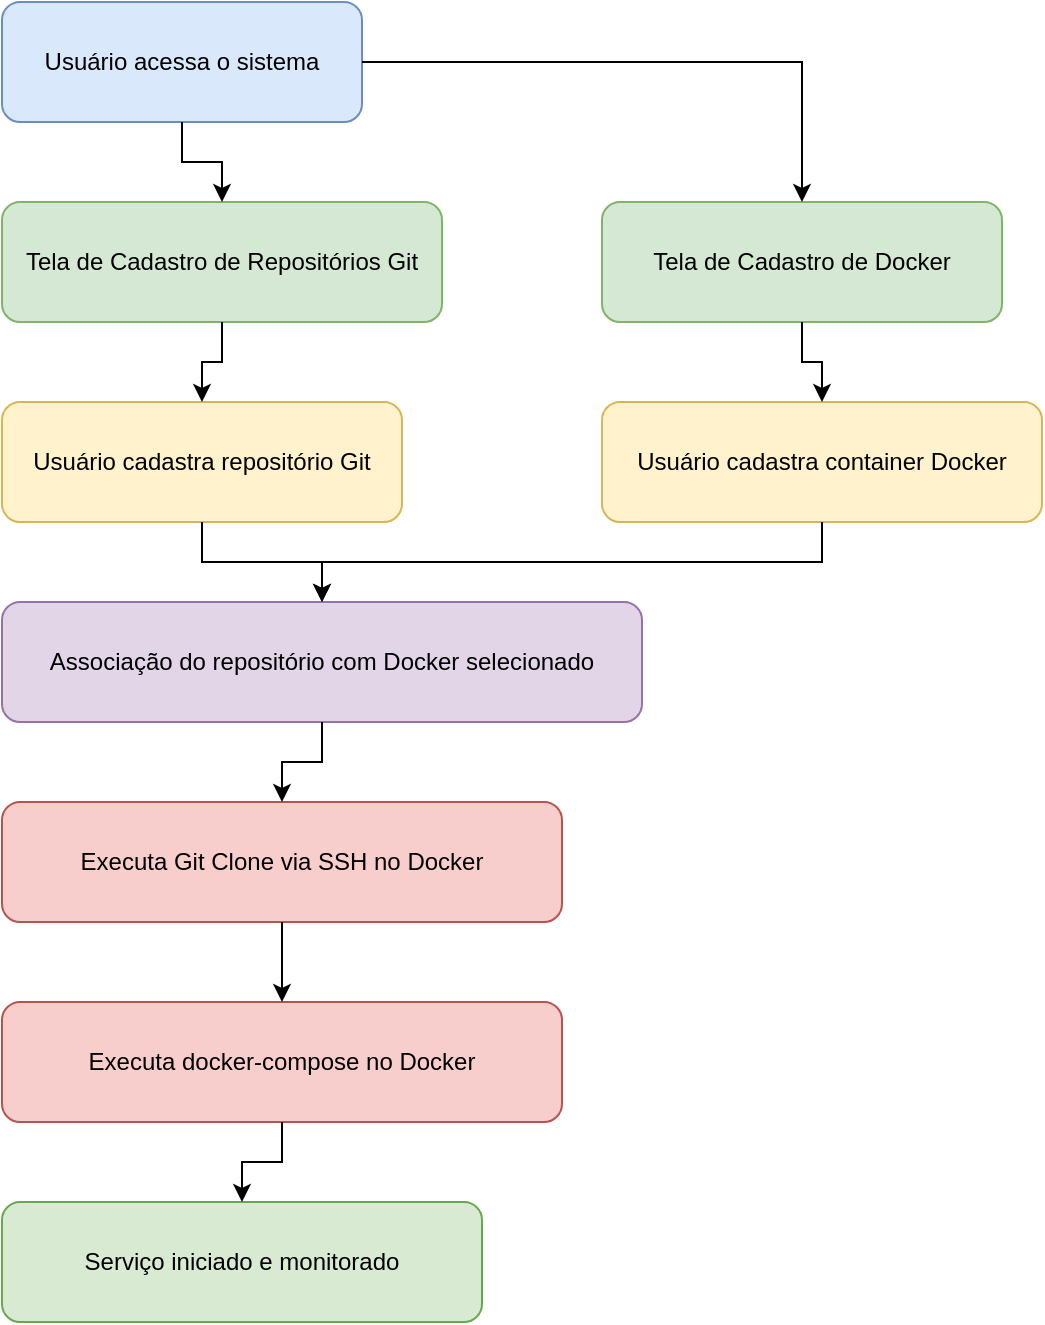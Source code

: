 <mxfile version="26.2.4">
  <diagram id="C5RBs43oDa-KdzZeNtuy" name="Page-1">
    <mxGraphModel dx="1428" dy="743" grid="1" gridSize="10" guides="1" tooltips="1" connect="1" arrows="1" fold="1" page="1" pageScale="1" pageWidth="827" pageHeight="1169" math="0" shadow="0">
      <root>
        <mxCell id="WIyWlLk6GJQsqaUBKTNV-0" />
        <mxCell id="WIyWlLk6GJQsqaUBKTNV-1" parent="WIyWlLk6GJQsqaUBKTNV-0" />
        <mxCell id="I9n1Xz8z1GgVRIbq50Ev-0" value="Usuário acessa o sistema" style="rounded=1;whiteSpace=wrap;html=1;fillColor=#dae8fc;strokeColor=#6c8ebf;" vertex="1" parent="WIyWlLk6GJQsqaUBKTNV-1">
          <mxGeometry x="190" y="140" width="180" height="60" as="geometry" />
        </mxCell>
        <mxCell id="I9n1Xz8z1GgVRIbq50Ev-1" value="Tela de Cadastro de Repositórios Git" style="rounded=1;whiteSpace=wrap;html=1;fillColor=#d5e8d4;strokeColor=#82b366;" vertex="1" parent="WIyWlLk6GJQsqaUBKTNV-1">
          <mxGeometry x="190" y="240" width="220" height="60" as="geometry" />
        </mxCell>
        <mxCell id="I9n1Xz8z1GgVRIbq50Ev-2" value="Usuário cadastra repositório Git" style="rounded=1;whiteSpace=wrap;html=1;fillColor=#fff2cc;strokeColor=#d6b656;" vertex="1" parent="WIyWlLk6GJQsqaUBKTNV-1">
          <mxGeometry x="190" y="340" width="200" height="60" as="geometry" />
        </mxCell>
        <mxCell id="I9n1Xz8z1GgVRIbq50Ev-3" value="Tela de Cadastro de Docker" style="rounded=1;whiteSpace=wrap;html=1;fillColor=#d5e8d4;strokeColor=#82b366;" vertex="1" parent="WIyWlLk6GJQsqaUBKTNV-1">
          <mxGeometry x="490" y="240" width="200" height="60" as="geometry" />
        </mxCell>
        <mxCell id="I9n1Xz8z1GgVRIbq50Ev-4" value="Usuário cadastra container Docker" style="rounded=1;whiteSpace=wrap;html=1;fillColor=#fff2cc;strokeColor=#d6b656;" vertex="1" parent="WIyWlLk6GJQsqaUBKTNV-1">
          <mxGeometry x="490" y="340" width="220" height="60" as="geometry" />
        </mxCell>
        <mxCell id="I9n1Xz8z1GgVRIbq50Ev-5" value="Associação do repositório com Docker selecionado" style="rounded=1;whiteSpace=wrap;html=1;fillColor=#e1d5e7;strokeColor=#9673a6;" vertex="1" parent="WIyWlLk6GJQsqaUBKTNV-1">
          <mxGeometry x="190" y="440" width="320" height="60" as="geometry" />
        </mxCell>
        <mxCell id="I9n1Xz8z1GgVRIbq50Ev-6" value="Executa Git Clone via SSH no Docker" style="rounded=1;whiteSpace=wrap;html=1;fillColor=#f8cecc;strokeColor=#b85450;" vertex="1" parent="WIyWlLk6GJQsqaUBKTNV-1">
          <mxGeometry x="190" y="540" width="280" height="60" as="geometry" />
        </mxCell>
        <mxCell id="I9n1Xz8z1GgVRIbq50Ev-7" value="Executa docker-compose no Docker" style="rounded=1;whiteSpace=wrap;html=1;fillColor=#f8cecc;strokeColor=#b85450;" vertex="1" parent="WIyWlLk6GJQsqaUBKTNV-1">
          <mxGeometry x="190" y="640" width="280" height="60" as="geometry" />
        </mxCell>
        <mxCell id="I9n1Xz8z1GgVRIbq50Ev-8" value="Serviço iniciado e monitorado" style="rounded=1;whiteSpace=wrap;html=1;fillColor=#d9ead3;strokeColor=#6aa84f;" vertex="1" parent="WIyWlLk6GJQsqaUBKTNV-1">
          <mxGeometry x="190" y="740" width="240" height="60" as="geometry" />
        </mxCell>
        <mxCell id="I9n1Xz8z1GgVRIbq50Ev-9" style="edgeStyle=orthogonalEdgeStyle;rounded=0;orthogonalLoop=1;jettySize=auto;html=1;" edge="1" parent="WIyWlLk6GJQsqaUBKTNV-1" source="I9n1Xz8z1GgVRIbq50Ev-0" target="I9n1Xz8z1GgVRIbq50Ev-1">
          <mxGeometry relative="1" as="geometry" />
        </mxCell>
        <mxCell id="I9n1Xz8z1GgVRIbq50Ev-10" style="edgeStyle=orthogonalEdgeStyle;rounded=0;orthogonalLoop=1;jettySize=auto;html=1;" edge="1" parent="WIyWlLk6GJQsqaUBKTNV-1" source="I9n1Xz8z1GgVRIbq50Ev-0" target="I9n1Xz8z1GgVRIbq50Ev-3">
          <mxGeometry relative="1" as="geometry" />
        </mxCell>
        <mxCell id="I9n1Xz8z1GgVRIbq50Ev-11" style="edgeStyle=orthogonalEdgeStyle;rounded=0;orthogonalLoop=1;jettySize=auto;html=1;" edge="1" parent="WIyWlLk6GJQsqaUBKTNV-1" source="I9n1Xz8z1GgVRIbq50Ev-1" target="I9n1Xz8z1GgVRIbq50Ev-2">
          <mxGeometry relative="1" as="geometry" />
        </mxCell>
        <mxCell id="I9n1Xz8z1GgVRIbq50Ev-12" style="edgeStyle=orthogonalEdgeStyle;rounded=0;orthogonalLoop=1;jettySize=auto;html=1;" edge="1" parent="WIyWlLk6GJQsqaUBKTNV-1" source="I9n1Xz8z1GgVRIbq50Ev-3" target="I9n1Xz8z1GgVRIbq50Ev-4">
          <mxGeometry relative="1" as="geometry" />
        </mxCell>
        <mxCell id="I9n1Xz8z1GgVRIbq50Ev-13" style="edgeStyle=orthogonalEdgeStyle;rounded=0;orthogonalLoop=1;jettySize=auto;html=1;" edge="1" parent="WIyWlLk6GJQsqaUBKTNV-1" source="I9n1Xz8z1GgVRIbq50Ev-2" target="I9n1Xz8z1GgVRIbq50Ev-5">
          <mxGeometry relative="1" as="geometry" />
        </mxCell>
        <mxCell id="I9n1Xz8z1GgVRIbq50Ev-14" style="edgeStyle=orthogonalEdgeStyle;rounded=0;orthogonalLoop=1;jettySize=auto;html=1;" edge="1" parent="WIyWlLk6GJQsqaUBKTNV-1" source="I9n1Xz8z1GgVRIbq50Ev-4" target="I9n1Xz8z1GgVRIbq50Ev-5">
          <mxGeometry relative="1" as="geometry" />
        </mxCell>
        <mxCell id="I9n1Xz8z1GgVRIbq50Ev-15" style="edgeStyle=orthogonalEdgeStyle;rounded=0;orthogonalLoop=1;jettySize=auto;html=1;" edge="1" parent="WIyWlLk6GJQsqaUBKTNV-1" source="I9n1Xz8z1GgVRIbq50Ev-5" target="I9n1Xz8z1GgVRIbq50Ev-6">
          <mxGeometry relative="1" as="geometry" />
        </mxCell>
        <mxCell id="I9n1Xz8z1GgVRIbq50Ev-16" style="edgeStyle=orthogonalEdgeStyle;rounded=0;orthogonalLoop=1;jettySize=auto;html=1;" edge="1" parent="WIyWlLk6GJQsqaUBKTNV-1" source="I9n1Xz8z1GgVRIbq50Ev-6" target="I9n1Xz8z1GgVRIbq50Ev-7">
          <mxGeometry relative="1" as="geometry" />
        </mxCell>
        <mxCell id="I9n1Xz8z1GgVRIbq50Ev-17" style="edgeStyle=orthogonalEdgeStyle;rounded=0;orthogonalLoop=1;jettySize=auto;html=1;" edge="1" parent="WIyWlLk6GJQsqaUBKTNV-1" source="I9n1Xz8z1GgVRIbq50Ev-7" target="I9n1Xz8z1GgVRIbq50Ev-8">
          <mxGeometry relative="1" as="geometry" />
        </mxCell>
      </root>
    </mxGraphModel>
  </diagram>
</mxfile>
